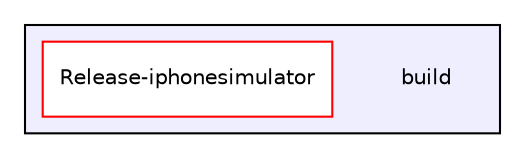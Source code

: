 digraph "build" {
  compound=true
  node [ fontsize="10", fontname="Helvetica"];
  edge [ labelfontsize="10", labelfontname="Helvetica"];
  subgraph clusterdir_4fef79e7177ba769987a8da36c892c5f {
    graph [ bgcolor="#eeeeff", pencolor="black", label="" URL="dir_4fef79e7177ba769987a8da36c892c5f.html"];
    dir_4fef79e7177ba769987a8da36c892c5f [shape=plaintext label="build"];
    dir_9edbd518fd16704186dd41bdb45ee343 [shape=box label="Release-iphonesimulator" color="red" fillcolor="white" style="filled" URL="dir_9edbd518fd16704186dd41bdb45ee343.html"];
  }
}
